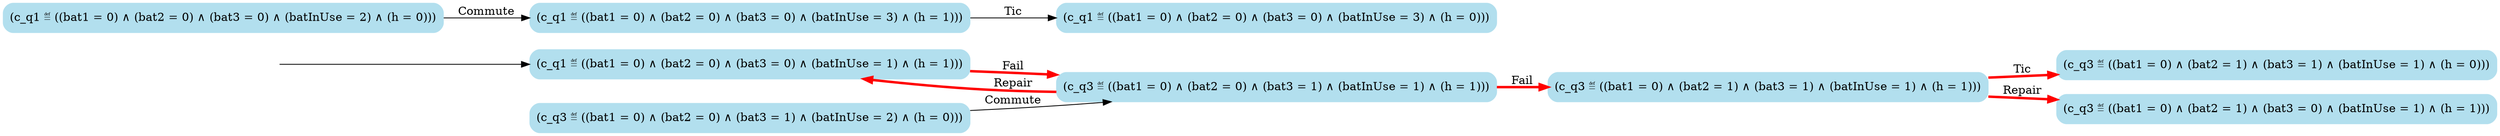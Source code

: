 digraph G {

	rankdir = LR;

	start_c_q1_7[style=invisible];

	node[shape=box, style="rounded, filled", color=lightblue2];

	c_q3_15[label="(c_q3 ≝ ((bat1 = 0) ∧ (bat2 = 1) ∧ (bat3 = 1) ∧ (batInUse = 1) ∧ (h = 0)))"];
	c_q3_8[label="(c_q3 ≝ ((bat1 = 0) ∧ (bat2 = 0) ∧ (bat3 = 1) ∧ (batInUse = 2) ∧ (h = 0)))"];
	c_q3_10[label="(c_q3 ≝ ((bat1 = 0) ∧ (bat2 = 0) ∧ (bat3 = 1) ∧ (batInUse = 1) ∧ (h = 1)))"];
	c_q1_2[label="(c_q1 ≝ ((bat1 = 0) ∧ (bat2 = 0) ∧ (bat3 = 0) ∧ (batInUse = 3) ∧ (h = 1)))"];
	c_q1_3[label="(c_q1 ≝ ((bat1 = 0) ∧ (bat2 = 0) ∧ (bat3 = 0) ∧ (batInUse = 3) ∧ (h = 0)))"];
	c_q3_13[label="(c_q3 ≝ ((bat1 = 0) ∧ (bat2 = 1) ∧ (bat3 = 0) ∧ (batInUse = 1) ∧ (h = 1)))"];
	c_q1_0[label="(c_q1 ≝ ((bat1 = 0) ∧ (bat2 = 0) ∧ (bat3 = 0) ∧ (batInUse = 2) ∧ (h = 0)))"];
	c_q1_7[label="(c_q1 ≝ ((bat1 = 0) ∧ (bat2 = 0) ∧ (bat3 = 0) ∧ (batInUse = 1) ∧ (h = 1)))"];
	c_q3_14[label="(c_q3 ≝ ((bat1 = 0) ∧ (bat2 = 1) ∧ (bat3 = 1) ∧ (batInUse = 1) ∧ (h = 1)))"];

	start_c_q1_7 -> c_q1_7;
	c_q1_0 -> c_q1_2[label="Commute"];
	c_q1_2 -> c_q1_3[label="Tic"];
	c_q1_7 -> c_q3_10[label="Fail", penwidth=3, color=red];
	c_q3_10 -> c_q1_7[label="Repair", penwidth=3, color=red];
	c_q3_8 -> c_q3_10[label="Commute"];
	c_q3_10 -> c_q3_14[label="Fail", penwidth=3, color=red];
	c_q3_14 -> c_q3_13[label="Repair", penwidth=3, color=red];
	c_q3_14 -> c_q3_15[label="Tic", penwidth=3, color=red];

}